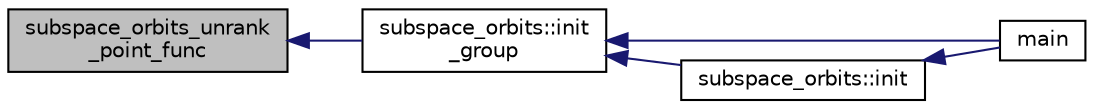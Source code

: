 digraph "subspace_orbits_unrank_point_func"
{
  edge [fontname="Helvetica",fontsize="10",labelfontname="Helvetica",labelfontsize="10"];
  node [fontname="Helvetica",fontsize="10",shape=record];
  rankdir="LR";
  Node20 [label="subspace_orbits_unrank\l_point_func",height=0.2,width=0.4,color="black", fillcolor="grey75", style="filled", fontcolor="black"];
  Node20 -> Node21 [dir="back",color="midnightblue",fontsize="10",style="solid",fontname="Helvetica"];
  Node21 [label="subspace_orbits::init\l_group",height=0.2,width=0.4,color="black", fillcolor="white", style="filled",URL="$d2/d9f/classsubspace__orbits.html#ad7dfe4f51cd3eea6ccfd5318e23d36c3"];
  Node21 -> Node22 [dir="back",color="midnightblue",fontsize="10",style="solid",fontname="Helvetica"];
  Node22 [label="main",height=0.2,width=0.4,color="black", fillcolor="white", style="filled",URL="$da/dd5/subspace__orbits__main_8_c.html#a217dbf8b442f20279ea00b898af96f52"];
  Node21 -> Node23 [dir="back",color="midnightblue",fontsize="10",style="solid",fontname="Helvetica"];
  Node23 [label="subspace_orbits::init",height=0.2,width=0.4,color="black", fillcolor="white", style="filled",URL="$d2/d9f/classsubspace__orbits.html#ac4bc50572798a6f0bc86fb99b181b66d"];
  Node23 -> Node22 [dir="back",color="midnightblue",fontsize="10",style="solid",fontname="Helvetica"];
}

